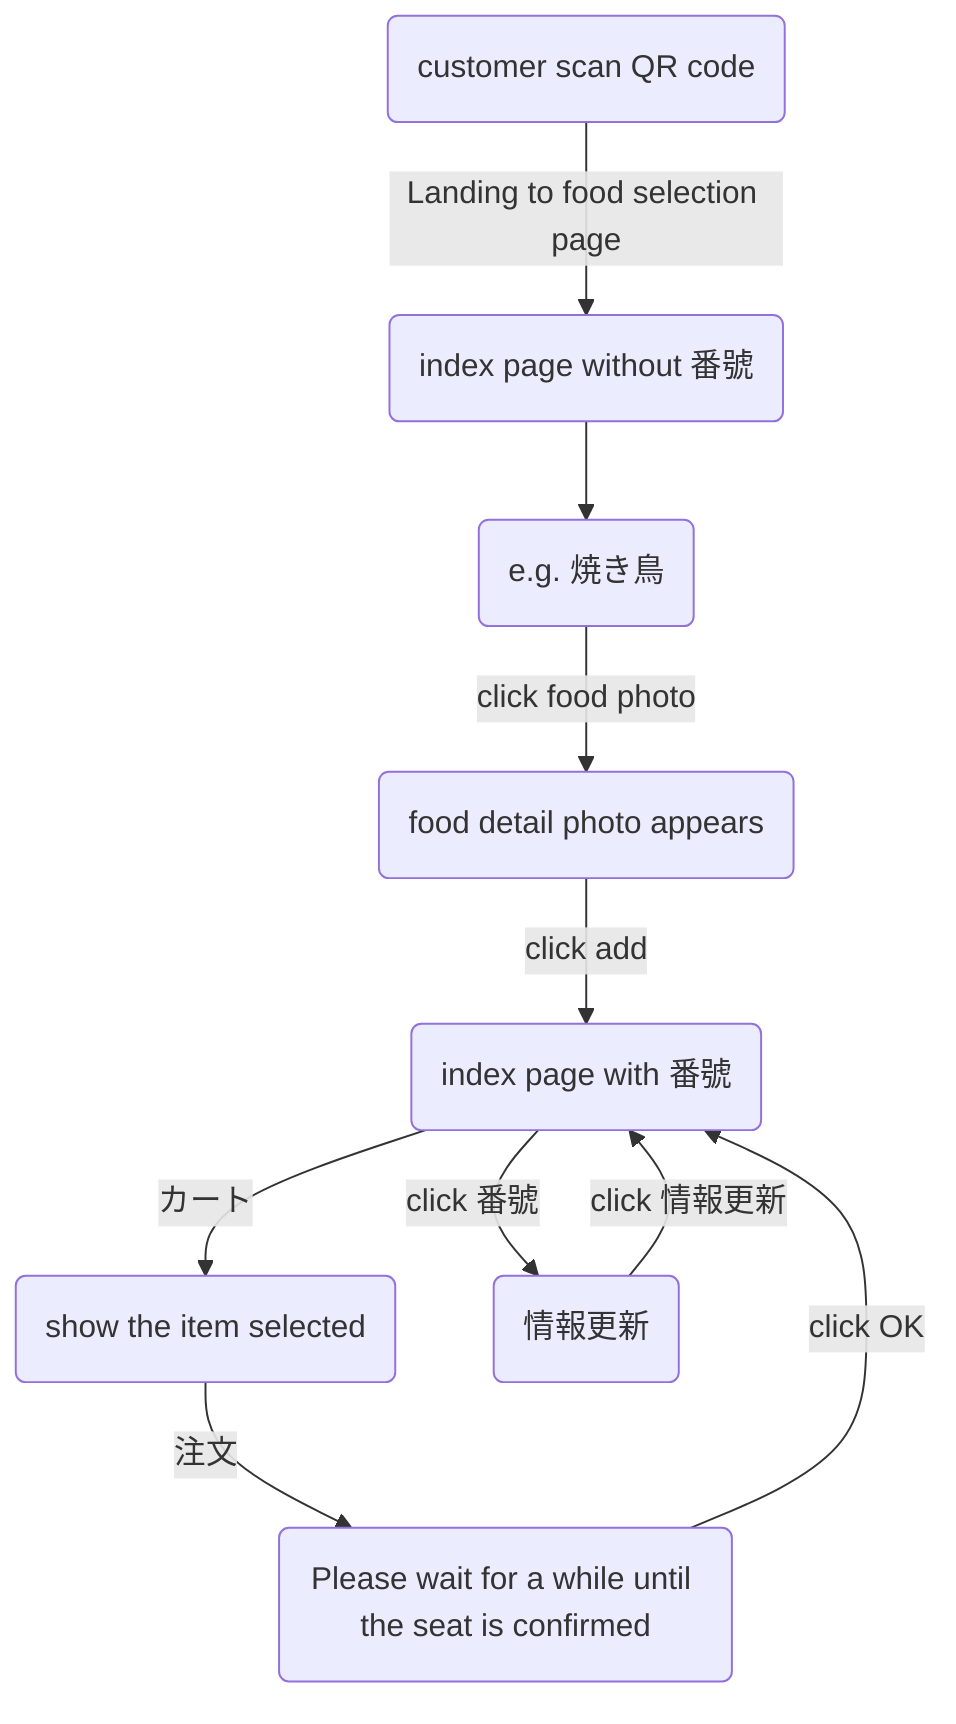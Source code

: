 graph TD
  A(customer scan QR code) -->|Landing to food selection page|B(index page without 番號)
  B --> F1(e.g. 焼き鳥)
  F1 -->|click food photo|C(food detail photo appears)
  C-->|click add|B1(index page with 番號)
  B1-->|カート|D(show the item selected)
  D-->|注文|E(Please wait for a while until the seat is confirmed)
  E-->|click OK|B1
  B1-->|click 番號|G(情報更新)
  G-->|click 情報更新|B1